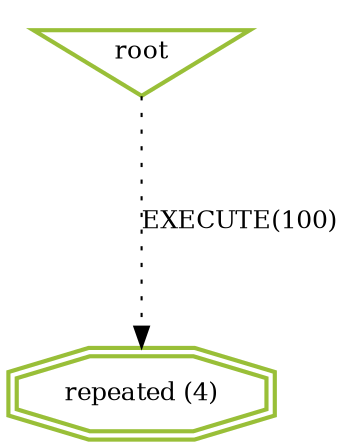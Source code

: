 digraph history {
graph [nodesep=1.5, ranksep=1.5];
1 [shape=doubleoctagon, color="#99BF38", fontsize=12, penwidth=2, label="repeated (4)\n"];

root [shape=invtriangle, color="#99BF38", fontsize=12, penwidth=2, label="root"];

root -> 1 [style = dotted, color = black, label="EXECUTE(100)", fontsize=12];




}
